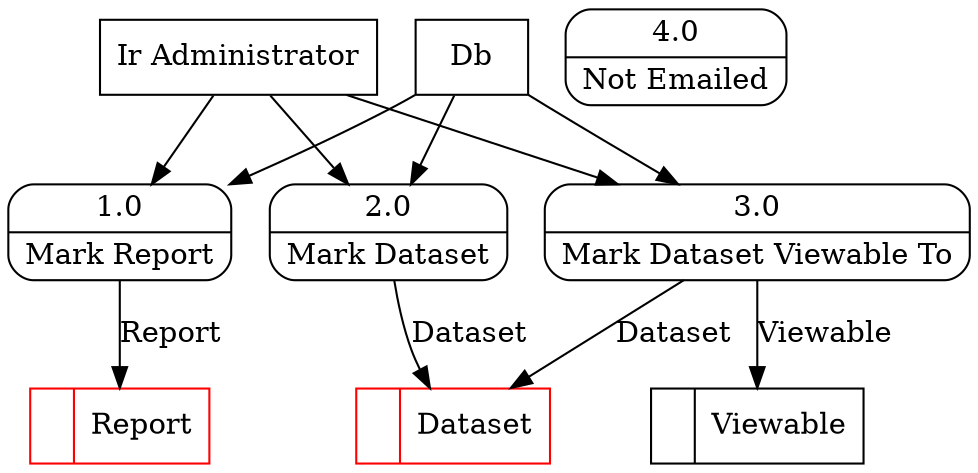 digraph dfd2{ 
node[shape=record]
200 [label="<f0>  |<f1> Dataset " color=red];
201 [label="<f0>  |<f1> Report " color=red];
202 [label="<f0>  |<f1> Viewable " ];
203 [label="Db" shape=box];
204 [label="Ir Administrator" shape=box];
205 [label="{<f0> 1.0|<f1> Mark Report }" shape=Mrecord];
206 [label="{<f0> 2.0|<f1> Mark Dataset }" shape=Mrecord];
207 [label="{<f0> 3.0|<f1> Mark Dataset Viewable To }" shape=Mrecord];
208 [label="{<f0> 4.0|<f1> Not Emailed }" shape=Mrecord];
203 -> 205
203 -> 206
203 -> 207
204 -> 205
204 -> 206
204 -> 207
205 -> 201 [label="Report"]
206 -> 200 [label="Dataset"]
207 -> 202 [label="Viewable"]
207 -> 200 [label="Dataset"]
}
